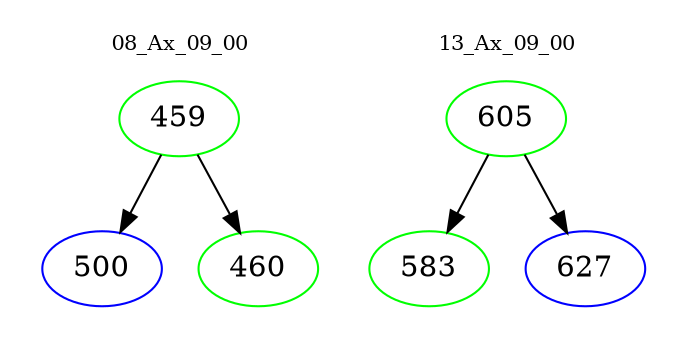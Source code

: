 digraph{
subgraph cluster_0 {
color = white
label = "08_Ax_09_00";
fontsize=10;
T0_459 [label="459", color="green"]
T0_459 -> T0_500 [color="black"]
T0_500 [label="500", color="blue"]
T0_459 -> T0_460 [color="black"]
T0_460 [label="460", color="green"]
}
subgraph cluster_1 {
color = white
label = "13_Ax_09_00";
fontsize=10;
T1_605 [label="605", color="green"]
T1_605 -> T1_583 [color="black"]
T1_583 [label="583", color="green"]
T1_605 -> T1_627 [color="black"]
T1_627 [label="627", color="blue"]
}
}
